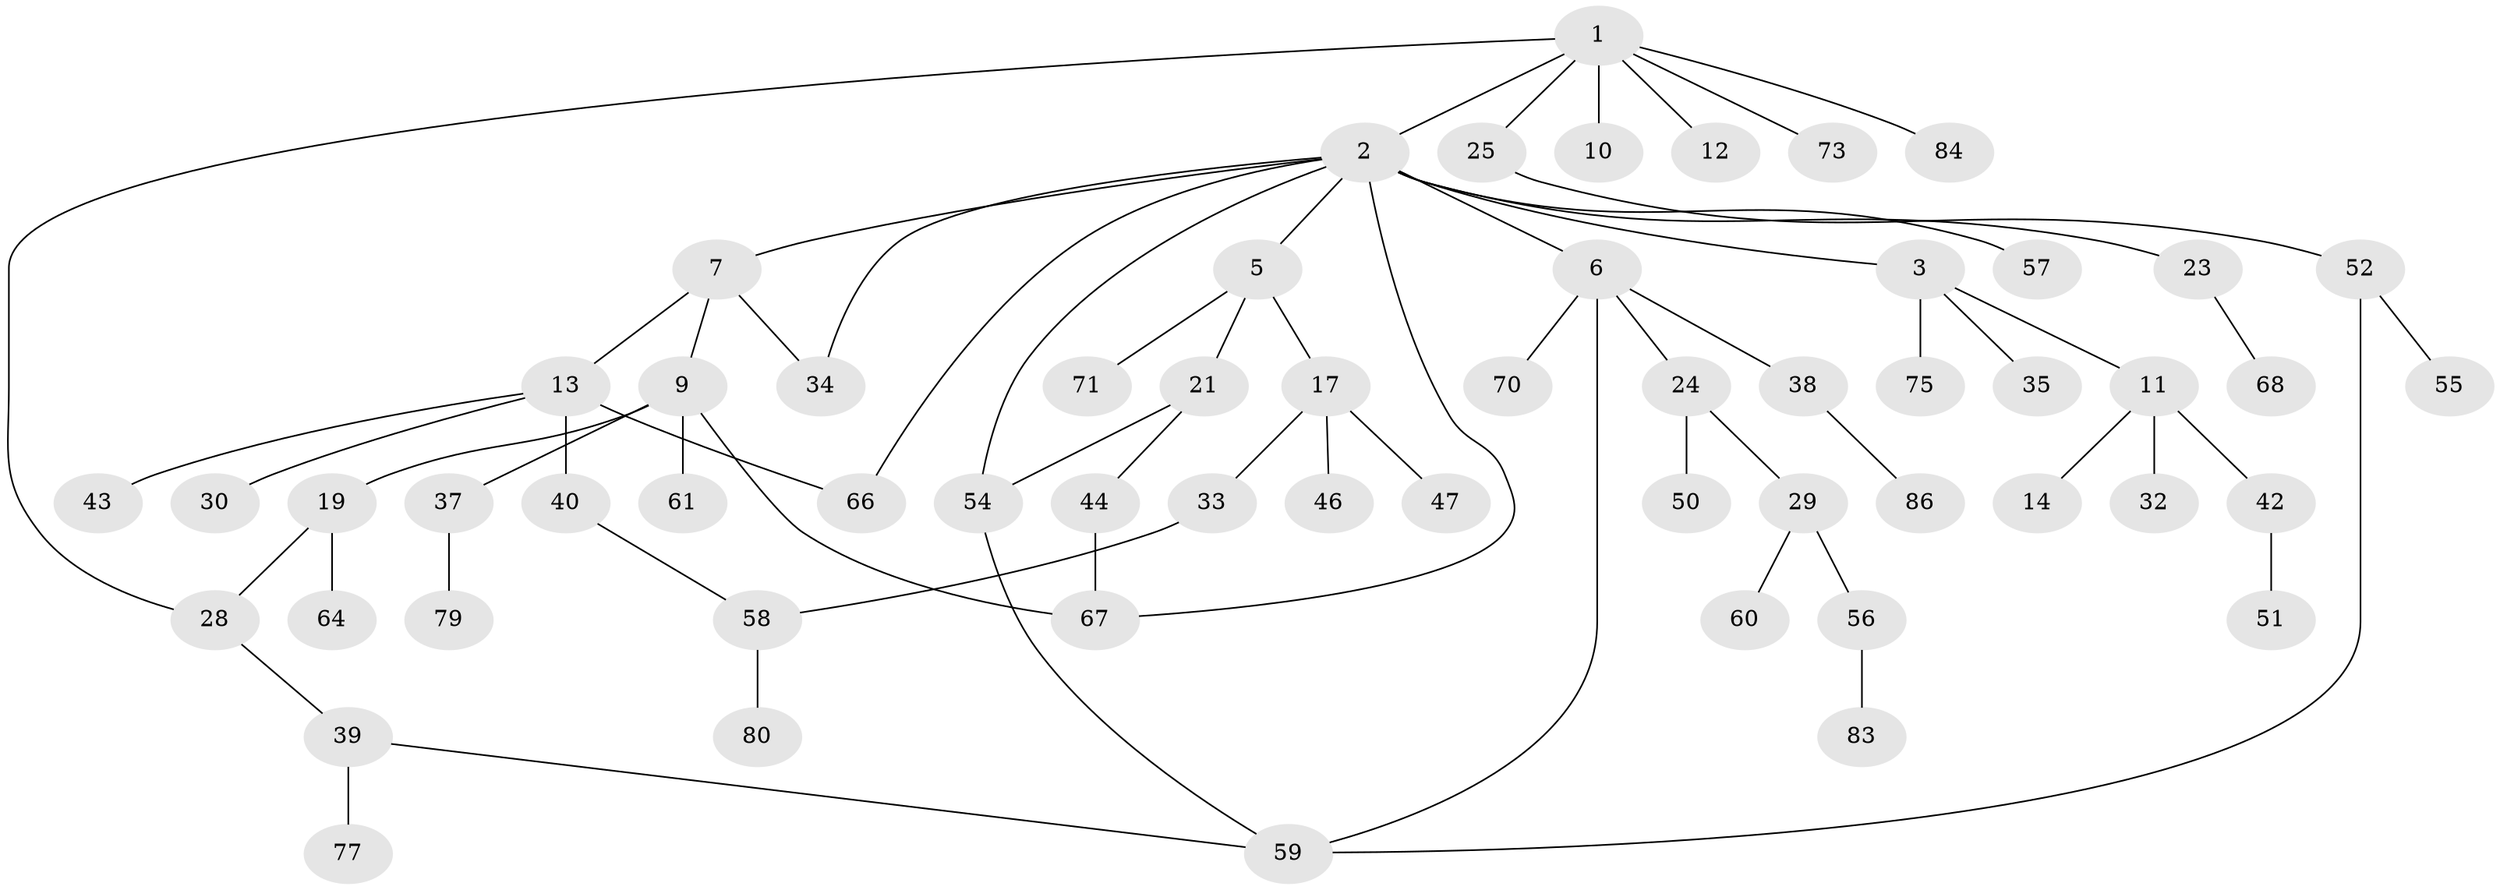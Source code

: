 // Generated by graph-tools (version 1.1) at 2025/23/03/03/25 07:23:31]
// undirected, 59 vertices, 68 edges
graph export_dot {
graph [start="1"]
  node [color=gray90,style=filled];
  1 [super="+22"];
  2 [super="+4"];
  3 [super="+8"];
  5 [super="+20"];
  6;
  7 [super="+65"];
  9 [super="+18"];
  10;
  11 [super="+16"];
  12;
  13 [super="+15"];
  14;
  17 [super="+49"];
  19 [super="+27"];
  21 [super="+31"];
  23 [super="+62"];
  24 [super="+26"];
  25 [super="+41"];
  28 [super="+36"];
  29 [super="+48"];
  30;
  32 [super="+76"];
  33;
  34;
  35;
  37 [super="+45"];
  38 [super="+69"];
  39;
  40 [super="+53"];
  42 [super="+85"];
  43;
  44;
  46;
  47;
  50;
  51;
  52 [super="+63"];
  54;
  55;
  56;
  57;
  58 [super="+72"];
  59 [super="+87"];
  60;
  61 [super="+81"];
  64 [super="+78"];
  66;
  67 [super="+74"];
  68;
  70 [super="+82"];
  71;
  73;
  75;
  77;
  79;
  80;
  83;
  84;
  86;
  1 -- 2;
  1 -- 10;
  1 -- 12;
  1 -- 28;
  1 -- 84;
  1 -- 73;
  1 -- 25;
  2 -- 3;
  2 -- 7;
  2 -- 23;
  2 -- 34;
  2 -- 66;
  2 -- 67;
  2 -- 5;
  2 -- 6;
  2 -- 54;
  2 -- 57;
  3 -- 11;
  3 -- 35;
  3 -- 75;
  5 -- 17;
  5 -- 21;
  5 -- 71;
  6 -- 24;
  6 -- 38;
  6 -- 70;
  6 -- 59;
  7 -- 9;
  7 -- 13;
  7 -- 34;
  9 -- 19;
  9 -- 37;
  9 -- 61;
  9 -- 67;
  11 -- 14;
  11 -- 32;
  11 -- 42;
  13 -- 30;
  13 -- 66;
  13 -- 40;
  13 -- 43;
  17 -- 33;
  17 -- 46;
  17 -- 47;
  19 -- 64;
  19 -- 28;
  21 -- 44;
  21 -- 54;
  23 -- 68;
  24 -- 29;
  24 -- 50;
  25 -- 52;
  28 -- 39;
  29 -- 56;
  29 -- 60;
  33 -- 58;
  37 -- 79;
  38 -- 86;
  39 -- 77;
  39 -- 59;
  40 -- 58;
  42 -- 51;
  44 -- 67;
  52 -- 55;
  52 -- 59;
  54 -- 59;
  56 -- 83;
  58 -- 80;
}
